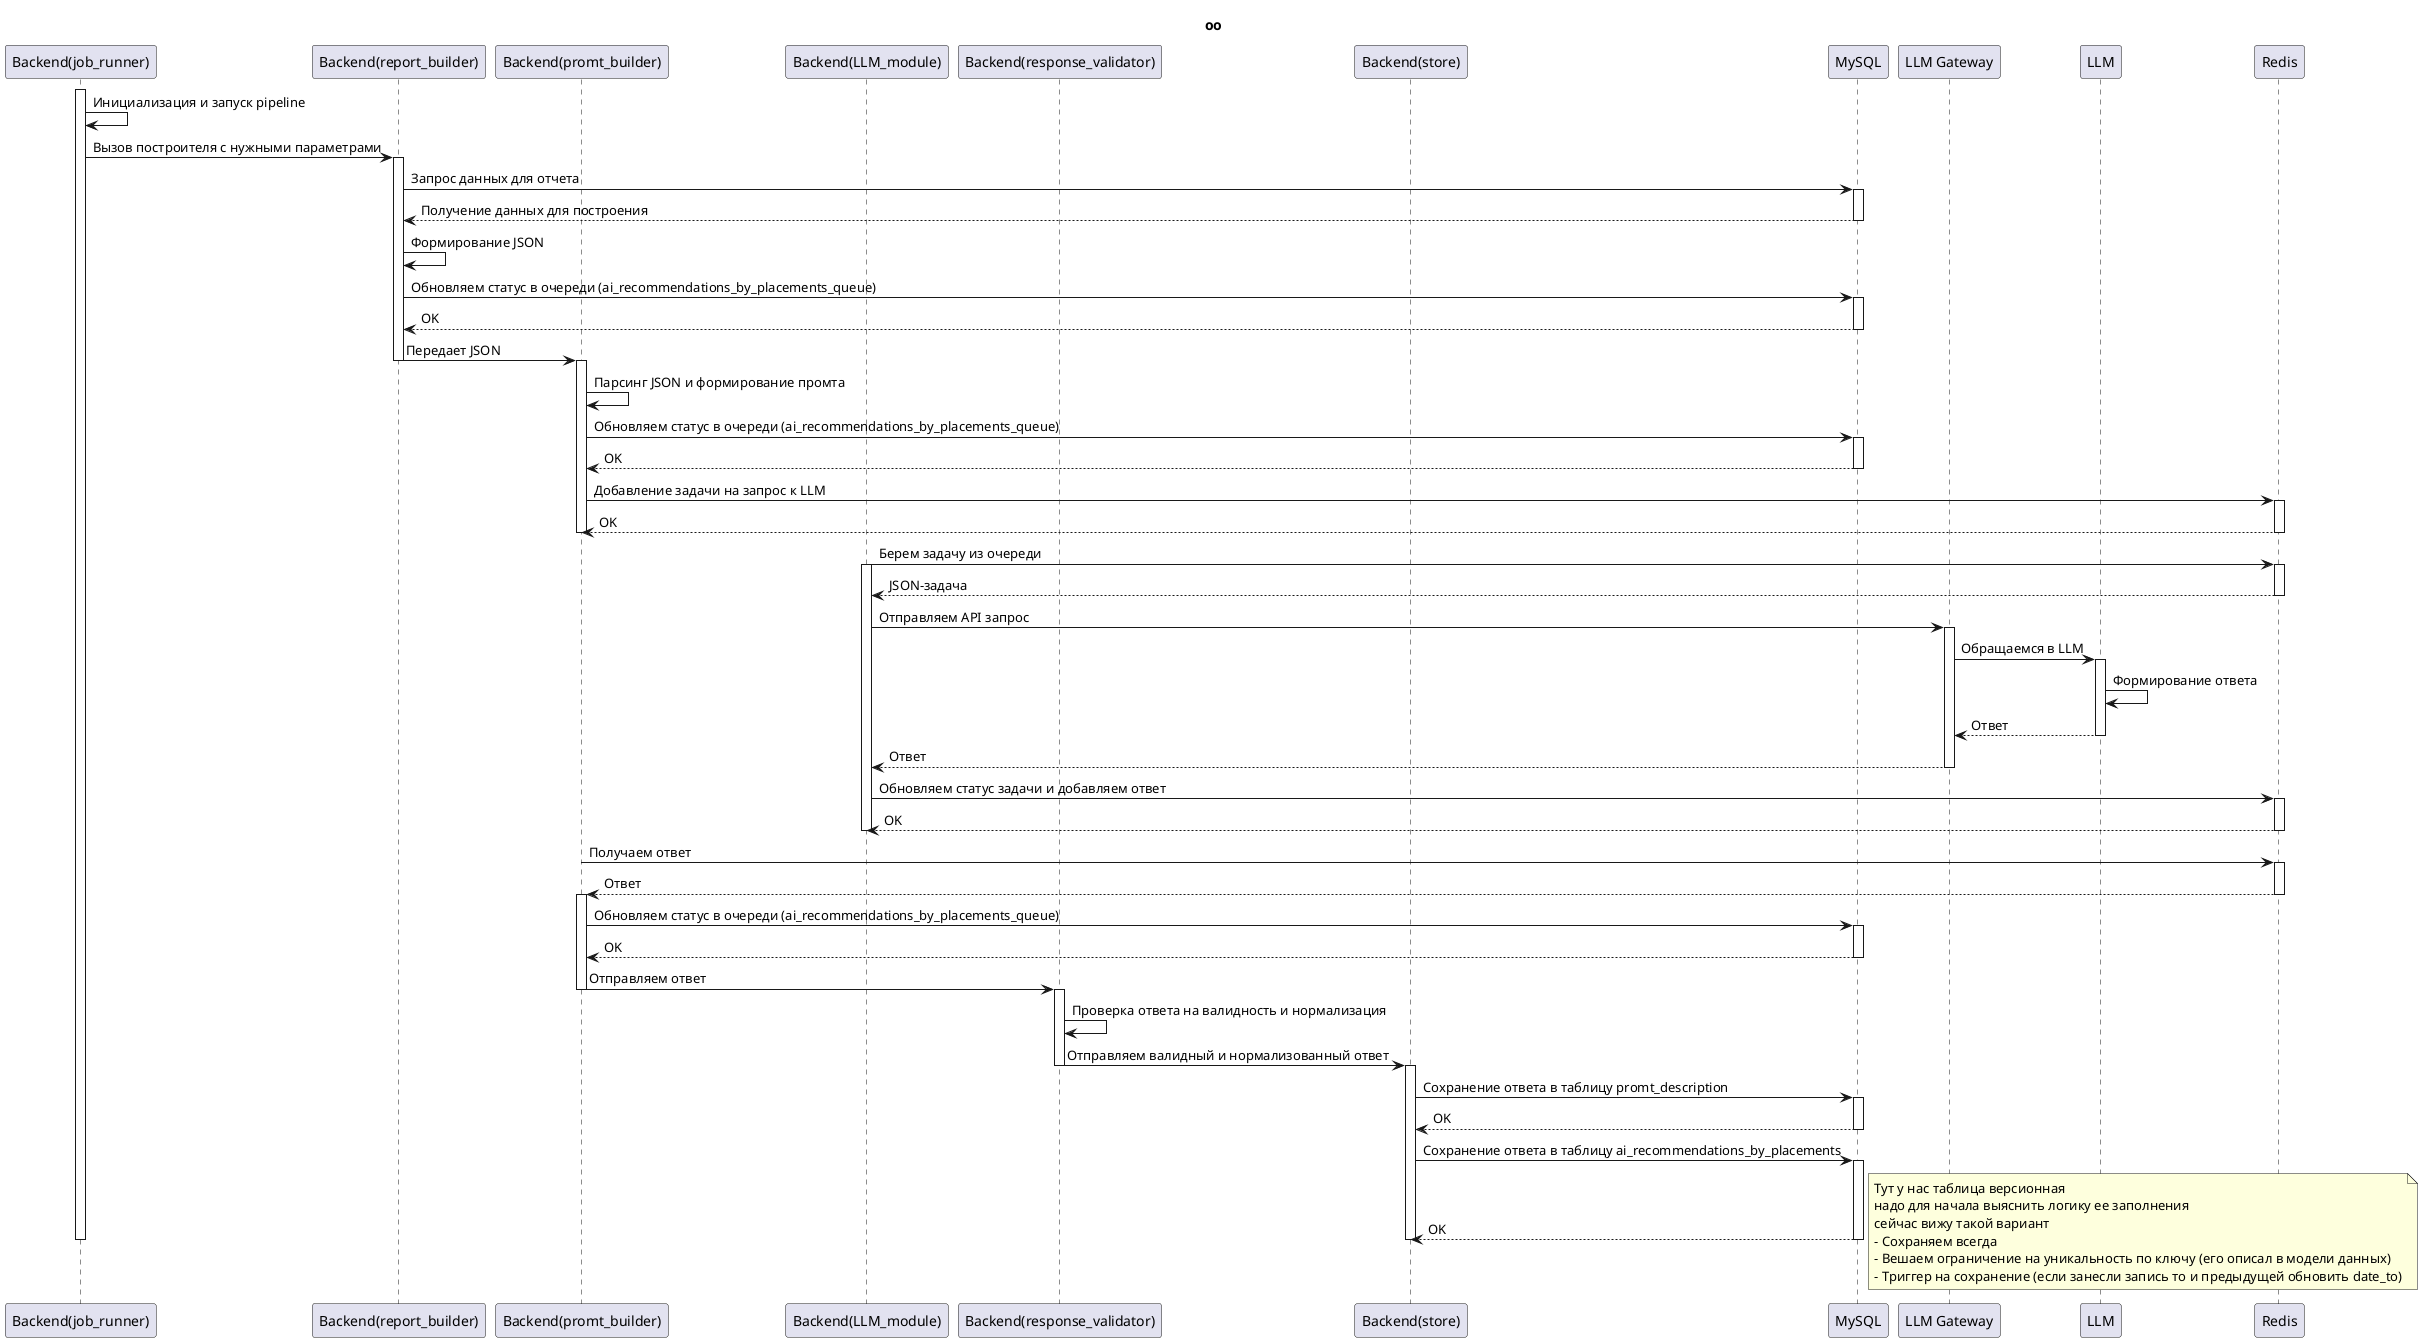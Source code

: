 @startuml

title оо

participant "Backend(job_runner)" as back_jr
participant "Backend(report_builder)" as back_rb
participant "Backend(promt_builder)" as back_pc
participant "Backend(LLM_module)" as back_lm
participant "Backend(response_validator)" as back_rv
participant "Backend(store)" as back_s
participant MySQL as db
participant "LLM Gateway" as gw
participant LLM as llm
participant Redis as redis

activate back_jr
back_jr -> back_jr: Инициализация и запуск pipeline
back_jr -> back_rb: Вызов построителя с нужными параметрами
activate back_rb
back_rb -> db: Запрос данных для отчета
activate db
db --> back_rb: Получение данных для построения
deactivate db
back_rb -> back_rb: Формирование JSON
back_rb -> db: Обновляем статус в очереди (ai_recommendations_by_placements_queue)
activate db
db --> back_rb: OK
deactivate db
back_rb -> back_pc: Передает JSON
deactivate back_rb

activate back_pc
back_pc -> back_pc: Парсинг JSON и формирование промта
back_pc -> db: Обновляем статус в очереди (ai_recommendations_by_placements_queue)
activate db
db --> back_pc: OK
deactivate db
back_pc -> redis: Добавление задачи на запрос к LLM
activate redis
redis --> back_pc: OK
deactivate redis
deactivate back_pc

back_lm -> redis: Берем задачу из очереди
activate back_lm
activate redis
redis --> back_lm: JSON-задача
deactivate redis

back_lm -> gw: Отправляем API запрос
activate gw
gw -> llm: Обращаемся в LLM
activate llm
llm -> llm: Формирование ответа
llm --> gw: Ответ
deactivate llm
gw --> back_lm: Ответ
deactivate gw

back_lm -> redis: Обновляем статус задачи и добавляем ответ
activate redis
redis --> back_lm: OK
deactivate redis
deactivate back_lm

back_pc -> redis: Получаем ответ
activate redis
redis --> back_pc: Ответ
deactivate redis

activate back_pc
back_pc -> db: Обновляем статус в очереди (ai_recommendations_by_placements_queue)
activate db
db --> back_pc: OK
deactivate db
back_pc -> back_rv: Отправляем ответ
deactivate back_pc

activate back_rv
back_rv -> back_rv: Проверка ответа на валидность и нормализация
back_rv -> back_s: Отправляем валидный и нормализованный ответ
deactivate back_rv

activate back_s
back_s -> db: Сохранение ответа в таблицу promt_description
activate db
db --> back_s: OK
deactivate db

back_s -> db: Сохранение ответа в таблицу ai_recommendations_by_placements
activate db
db --> back_s: OK
deactivate db
deactivate back_s

note right
    Тут у нас таблица версионная
    надо для начала выяснить логику ее заполнения
    сейчас вижу такой вариант
    - Сохраняем всегда
    - Вешаем ограничение на уникальность по ключу (его описал в модели данных)
    - Триггер на сохранение (если занесли запись то и предыдущей обновить date_to)
end note

deactivate back_jr
@enduml
